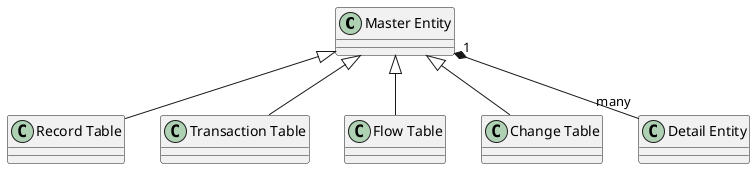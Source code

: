 @startuml
"Master Entity" <|-- "Record Table"
"Master Entity" <|-- "Transaction Table"
"Master Entity" <|-- "Flow Table"
"Master Entity" <|-- "Change Table"
"Master Entity" "1" *-- "many" "Detail Entity"
